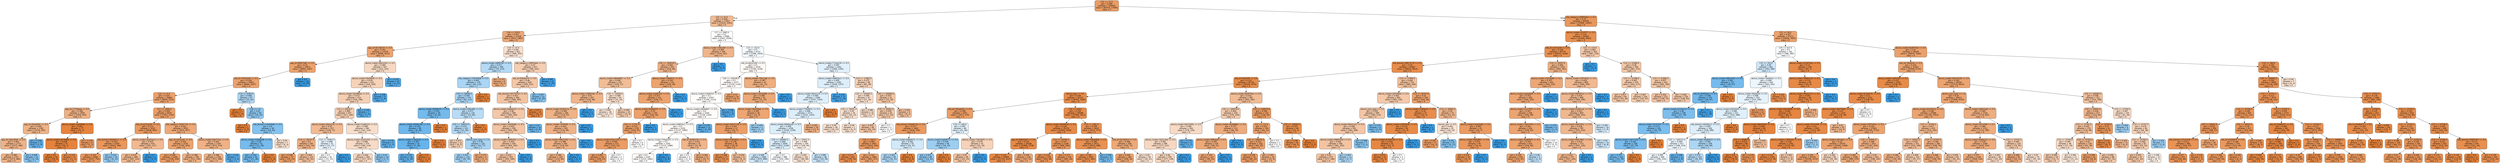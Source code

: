 digraph Tree {
node [shape=box, style="filled, rounded", color="black", fontname=helvetica] ;
edge [fontname=helvetica] ;
0 [label="C21 <= 37.5\ngini = 0.289\nsamples = 100000\nvalue = [82510, 17490]\nclass = 0", fillcolor="#eb9c63"] ;
1 [label="C21 <= 32.5\ngini = 0.428\nsamples = 17407\nvalue = [12014, 5393]\nclass = 0", fillcolor="#f1ba92"] ;
0 -> 1 [labeldistance=2.5, labelangle=45, headlabel="True"] ;
2 [label="C16 <= 150.0\ngini = 0.357\nsamples = 12339\nvalue = [9472, 2867]\nclass = 0", fillcolor="#eda775"] ;
1 -> 2 ;
3 [label="app_id=9c13b419 <= 0.5\ngini = 0.341\nsamples = 11518\nvalue = [9006, 2512]\nclass = 0", fillcolor="#eca470"] ;
2 -> 3 ;
4 [label="app_id=95827a92 <= 0.5\ngini = 0.33\nsamples = 10971\nvalue = [8684, 2287]\nclass = 0", fillcolor="#eca26d"] ;
3 -> 4 ;
5 [label="site_id=763a42b5 <= 0.5\ngini = 0.328\nsamples = 10951\nvalue = [8684, 2267]\nclass = 0", fillcolor="#eca26d"] ;
4 -> 5 ;
6 [label="C21 <= 21.5\ngini = 0.325\nsamples = 10884\nvalue = [8659, 2225]\nclass = 0", fillcolor="#eca16c"] ;
5 -> 6 ;
7 [label="app_id=1779deee <= 0.5\ngini = 0.396\nsamples = 1859\nvalue = [1354, 505]\nclass = 0", fillcolor="#efb083"] ;
6 -> 7 ;
8 [label="app_id=44ee0091 <= 0.5\ngini = 0.405\nsamples = 1782\nvalue = [1279, 503]\nclass = 0", fillcolor="#efb387"] ;
7 -> 8 ;
9 [label="app_id=3ebe76e6 <= 0.5\ngini = 0.402\nsamples = 1771\nvalue = [1277, 494]\nclass = 0", fillcolor="#efb286"] ;
8 -> 9 ;
10 [label="gini = 0.399\nsamples = 1757\nvalue = [1273, 484]\nclass = 0", fillcolor="#efb184"] ;
9 -> 10 ;
11 [label="gini = 0.408\nsamples = 14\nvalue = [4, 10]\nclass = 1", fillcolor="#88c4ef"] ;
9 -> 11 ;
12 [label="gini = 0.298\nsamples = 11\nvalue = [2, 9]\nclass = 1", fillcolor="#65b3eb"] ;
8 -> 12 ;
13 [label="device_model=1a449446 <= 0.5\ngini = 0.051\nsamples = 77\nvalue = [75, 2]\nclass = 0", fillcolor="#e6843e"] ;
7 -> 13 ;
14 [label="device_model=be74e6fe <= 0.5\ngini = 0.028\nsamples = 71\nvalue = [70, 1]\nclass = 0", fillcolor="#e5833c"] ;
13 -> 14 ;
15 [label="gini = 0.0\nsamples = 59\nvalue = [59, 0]\nclass = 0", fillcolor="#e58139"] ;
14 -> 15 ;
16 [label="gini = 0.153\nsamples = 12\nvalue = [11, 1]\nclass = 0", fillcolor="#e78c4b"] ;
14 -> 16 ;
17 [label="gini = 0.278\nsamples = 6\nvalue = [5, 1]\nclass = 0", fillcolor="#ea9a61"] ;
13 -> 17 ;
18 [label="C17 <= 1904.0\ngini = 0.309\nsamples = 9025\nvalue = [7305, 1720]\nclass = 0", fillcolor="#eb9f68"] ;
6 -> 18 ;
19 [label="site_id=e151e245 <= 0.5\ngini = 0.271\nsamples = 5523\nvalue = [4630, 893]\nclass = 0", fillcolor="#ea995f"] ;
18 -> 19 ;
20 [label="site_domain=6b560cc1 <= 0.5\ngini = 0.255\nsamples = 5109\nvalue = [4343, 766]\nclass = 0", fillcolor="#ea975c"] ;
19 -> 20 ;
21 [label="gini = 0.252\nsamples = 5090\nvalue = [4337, 753]\nclass = 0", fillcolor="#ea975b"] ;
20 -> 21 ;
22 [label="gini = 0.432\nsamples = 19\nvalue = [6, 13]\nclass = 1", fillcolor="#94caf1"] ;
20 -> 22 ;
23 [label="device_model=4ea23a13 <= 0.5\ngini = 0.425\nsamples = 414\nvalue = [287, 127]\nclass = 0", fillcolor="#f1b991"] ;
19 -> 23 ;
24 [label="gini = 0.419\nsamples = 409\nvalue = [287, 122]\nclass = 0", fillcolor="#f0b78d"] ;
23 -> 24 ;
25 [label="gini = 0.0\nsamples = 5\nvalue = [0, 5]\nclass = 1", fillcolor="#399de5"] ;
23 -> 25 ;
26 [label="site_category=f028772b <= 0.5\ngini = 0.361\nsamples = 3502\nvalue = [2675, 827]\nclass = 0", fillcolor="#eda876"] ;
18 -> 26 ;
27 [label="app_id=e2fcccd2 <= 0.5\ngini = 0.332\nsamples = 2155\nvalue = [1702, 453]\nclass = 0", fillcolor="#eca36e"] ;
26 -> 27 ;
28 [label="gini = 0.294\nsamples = 1449\nvalue = [1190, 259]\nclass = 0", fillcolor="#eb9c64"] ;
27 -> 28 ;
29 [label="gini = 0.399\nsamples = 706\nvalue = [512, 194]\nclass = 0", fillcolor="#efb184"] ;
27 -> 29 ;
30 [label="device_model=0eb711ec <= 0.5\ngini = 0.401\nsamples = 1347\nvalue = [973, 374]\nclass = 0", fillcolor="#efb185"] ;
26 -> 30 ;
31 [label="gini = 0.398\nsamples = 1340\nvalue = [972, 368]\nclass = 0", fillcolor="#efb184"] ;
30 -> 31 ;
32 [label="gini = 0.245\nsamples = 7\nvalue = [1, 6]\nclass = 1", fillcolor="#5aade9"] ;
30 -> 32 ;
33 [label="C14 <= 6363.0\ngini = 0.468\nsamples = 67\nvalue = [25, 42]\nclass = 1", fillcolor="#afd7f4"] ;
5 -> 33 ;
34 [label="gini = 0.0\nsamples = 7\nvalue = [7, 0]\nclass = 0", fillcolor="#e58139"] ;
33 -> 34 ;
35 [label="C18 <= 1.0\ngini = 0.42\nsamples = 60\nvalue = [18, 42]\nclass = 1", fillcolor="#8ec7f0"] ;
33 -> 35 ;
36 [label="gini = 0.0\nsamples = 2\nvalue = [2, 0]\nclass = 0", fillcolor="#e58139"] ;
35 -> 36 ;
37 [label="site_domain=c4e18dd6 <= 0.5\ngini = 0.4\nsamples = 58\nvalue = [16, 42]\nclass = 1", fillcolor="#84c2ef"] ;
35 -> 37 ;
38 [label="device_model=52b8ba48 <= 0.5\ngini = 0.36\nsamples = 51\nvalue = [12, 39]\nclass = 1", fillcolor="#76bbed"] ;
37 -> 38 ;
39 [label="gini = 0.343\nsamples = 50\nvalue = [11, 39]\nclass = 1", fillcolor="#71b9ec"] ;
38 -> 39 ;
40 [label="gini = 0.0\nsamples = 1\nvalue = [1, 0]\nclass = 0", fillcolor="#e58139"] ;
38 -> 40 ;
41 [label="gini = 0.49\nsamples = 7\nvalue = [4, 3]\nclass = 0", fillcolor="#f8e0ce"] ;
37 -> 41 ;
42 [label="gini = 0.0\nsamples = 20\nvalue = [0, 20]\nclass = 1", fillcolor="#399de5"] ;
4 -> 42 ;
43 [label="device_model=8bfcd3c6 <= 0.5\ngini = 0.484\nsamples = 547\nvalue = [322, 225]\nclass = 0", fillcolor="#f7d9c3"] ;
3 -> 43 ;
44 [label="device_model=95a0fb49 <= 0.5\ngini = 0.476\nsamples = 523\nvalue = [319, 204]\nclass = 0", fillcolor="#f6d2b8"] ;
43 -> 44 ;
45 [label="device_model=3bc980aa <= 0.5\ngini = 0.472\nsamples = 514\nvalue = [318, 196]\nclass = 0", fillcolor="#f5cfb3"] ;
44 -> 45 ;
46 [label="C14 <= 20632.5\ngini = 0.469\nsamples = 507\nvalue = [317, 190]\nclass = 0", fillcolor="#f5cdb0"] ;
45 -> 46 ;
47 [label="device_model=a5bce124 <= 0.5\ngini = 0.43\nsamples = 227\nvalue = [156, 71]\nclass = 0", fillcolor="#f1ba93"] ;
46 -> 47 ;
48 [label="C14 <= 20147.5\ngini = 0.4\nsamples = 195\nvalue = [141, 54]\nclass = 0", fillcolor="#efb185"] ;
47 -> 48 ;
49 [label="gini = 0.296\nsamples = 72\nvalue = [59, 13]\nclass = 0", fillcolor="#eb9d65"] ;
48 -> 49 ;
50 [label="gini = 0.444\nsamples = 123\nvalue = [82, 41]\nclass = 0", fillcolor="#f2c09c"] ;
48 -> 50 ;
51 [label="C14 <= 19363.5\ngini = 0.498\nsamples = 32\nvalue = [15, 17]\nclass = 1", fillcolor="#e8f3fc"] ;
47 -> 51 ;
52 [label="gini = 0.5\nsamples = 30\nvalue = [15, 15]\nclass = 0", fillcolor="#ffffff"] ;
51 -> 52 ;
53 [label="gini = 0.0\nsamples = 2\nvalue = [0, 2]\nclass = 1", fillcolor="#399de5"] ;
51 -> 53 ;
54 [label="device_model=fce66524 <= 0.5\ngini = 0.489\nsamples = 280\nvalue = [161, 119]\nclass = 0", fillcolor="#f8decb"] ;
46 -> 54 ;
55 [label="device_model=d1b0c050 <= 0.5\ngini = 0.486\nsamples = 274\nvalue = [160, 114]\nclass = 0", fillcolor="#f8dbc6"] ;
54 -> 55 ;
56 [label="gini = 0.482\nsamples = 264\nvalue = [157, 107]\nclass = 0", fillcolor="#f7d7c0"] ;
55 -> 56 ;
57 [label="gini = 0.42\nsamples = 10\nvalue = [3, 7]\nclass = 1", fillcolor="#8ec7f0"] ;
55 -> 57 ;
58 [label="gini = 0.278\nsamples = 6\nvalue = [1, 5]\nclass = 1", fillcolor="#61b1ea"] ;
54 -> 58 ;
59 [label="gini = 0.245\nsamples = 7\nvalue = [1, 6]\nclass = 1", fillcolor="#5aade9"] ;
45 -> 59 ;
60 [label="gini = 0.198\nsamples = 9\nvalue = [1, 8]\nclass = 1", fillcolor="#52a9e8"] ;
44 -> 60 ;
61 [label="gini = 0.219\nsamples = 24\nvalue = [3, 21]\nclass = 1", fillcolor="#55abe9"] ;
43 -> 61 ;
62 [label="C19 <= 37.0\ngini = 0.491\nsamples = 821\nvalue = [466, 355]\nclass = 0", fillcolor="#f9e1d0"] ;
2 -> 62 ;
63 [label="device_model=d4897fef <= 0.5\ngini = 0.471\nsamples = 184\nvalue = [70, 114]\nclass = 1", fillcolor="#b3d9f5"] ;
62 -> 63 ;
64 [label="site_category=335d28a8 <= 0.5\ngini = 0.463\nsamples = 176\nvalue = [64, 112]\nclass = 1", fillcolor="#aad5f4"] ;
63 -> 64 ;
65 [label="C20 <= 50036.5\ngini = 0.459\nsamples = 174\nvalue = [62, 112]\nclass = 1", fillcolor="#a7d3f3"] ;
64 -> 65 ;
66 [label="device_model=8589b55f <= 0.5\ngini = 0.355\nsamples = 39\nvalue = [9, 30]\nclass = 1", fillcolor="#74baed"] ;
65 -> 66 ;
67 [label="device_model=0594e7d0 <= 0.5\ngini = 0.332\nsamples = 38\nvalue = [8, 30]\nclass = 1", fillcolor="#6eb7ec"] ;
66 -> 67 ;
68 [label="device_model=17bd1cfb <= 0.5\ngini = 0.307\nsamples = 37\nvalue = [7, 30]\nclass = 1", fillcolor="#67b4eb"] ;
67 -> 68 ;
69 [label="gini = 0.278\nsamples = 36\nvalue = [6, 30]\nclass = 1", fillcolor="#61b1ea"] ;
68 -> 69 ;
70 [label="gini = 0.0\nsamples = 1\nvalue = [1, 0]\nclass = 0", fillcolor="#e58139"] ;
68 -> 70 ;
71 [label="gini = 0.0\nsamples = 1\nvalue = [1, 0]\nclass = 0", fillcolor="#e58139"] ;
67 -> 71 ;
72 [label="gini = 0.0\nsamples = 1\nvalue = [1, 0]\nclass = 0", fillcolor="#e58139"] ;
66 -> 72 ;
73 [label="device_model=1f0bc64f <= 0.5\ngini = 0.477\nsamples = 135\nvalue = [53, 82]\nclass = 1", fillcolor="#b9dcf6"] ;
65 -> 73 ;
74 [label="C20 <= 100074.5\ngini = 0.473\nsamples = 133\nvalue = [51, 82]\nclass = 1", fillcolor="#b4daf5"] ;
73 -> 74 ;
75 [label="gini = 0.473\nsamples = 13\nvalue = [8, 5]\nclass = 0", fillcolor="#f5d0b5"] ;
74 -> 75 ;
76 [label="device_conn_type <= 1.0\ngini = 0.46\nsamples = 120\nvalue = [43, 77]\nclass = 1", fillcolor="#a8d4f4"] ;
74 -> 76 ;
77 [label="gini = 0.452\nsamples = 116\nvalue = [40, 76]\nclass = 1", fillcolor="#a1d1f3"] ;
76 -> 77 ;
78 [label="gini = 0.375\nsamples = 4\nvalue = [3, 1]\nclass = 0", fillcolor="#eeab7b"] ;
76 -> 78 ;
79 [label="gini = 0.0\nsamples = 2\nvalue = [2, 0]\nclass = 0", fillcolor="#e58139"] ;
73 -> 79 ;
80 [label="gini = 0.0\nsamples = 2\nvalue = [2, 0]\nclass = 0", fillcolor="#e58139"] ;
64 -> 80 ;
81 [label="gini = 0.375\nsamples = 8\nvalue = [6, 2]\nclass = 0", fillcolor="#eeab7b"] ;
63 -> 81 ;
82 [label="site_category=28905ebd <= 0.5\ngini = 0.47\nsamples = 637\nvalue = [396, 241]\nclass = 0", fillcolor="#f5ceb2"] ;
62 -> 82 ;
83 [label="site_id=93eaba74 <= 0.5\ngini = 0.46\nsamples = 616\nvalue = [395, 221]\nclass = 0", fillcolor="#f4c7a8"] ;
82 -> 83 ;
84 [label="site_domain=64778742 <= 0.5\ngini = 0.452\nsamples = 594\nvalue = [389, 205]\nclass = 0", fillcolor="#f3c3a1"] ;
83 -> 84 ;
85 [label="device_model=be6db1d7 <= 0.5\ngini = 0.46\nsamples = 569\nvalue = [365, 204]\nclass = 0", fillcolor="#f4c7a8"] ;
84 -> 85 ;
86 [label="device_model=3d3b648b <= 0.5\ngini = 0.455\nsamples = 559\nvalue = [363, 196]\nclass = 0", fillcolor="#f3c5a4"] ;
85 -> 86 ;
87 [label="device_model=24f6b932 <= 0.5\ngini = 0.453\nsamples = 556\nvalue = [363, 193]\nclass = 0", fillcolor="#f3c4a2"] ;
86 -> 87 ;
88 [label="gini = 0.451\nsamples = 553\nvalue = [363, 190]\nclass = 0", fillcolor="#f3c3a1"] ;
87 -> 88 ;
89 [label="gini = 0.0\nsamples = 3\nvalue = [0, 3]\nclass = 1", fillcolor="#399de5"] ;
87 -> 89 ;
90 [label="gini = 0.0\nsamples = 3\nvalue = [0, 3]\nclass = 1", fillcolor="#399de5"] ;
86 -> 90 ;
91 [label="gini = 0.32\nsamples = 10\nvalue = [2, 8]\nclass = 1", fillcolor="#6ab6ec"] ;
85 -> 91 ;
92 [label="gini = 0.077\nsamples = 25\nvalue = [24, 1]\nclass = 0", fillcolor="#e68641"] ;
84 -> 92 ;
93 [label="gini = 0.397\nsamples = 22\nvalue = [6, 16]\nclass = 1", fillcolor="#83c2ef"] ;
83 -> 93 ;
94 [label="gini = 0.091\nsamples = 21\nvalue = [1, 20]\nclass = 1", fillcolor="#43a2e6"] ;
82 -> 94 ;
95 [label="C17 <= 1992.0\ngini = 0.5\nsamples = 5068\nvalue = [2542, 2526]\nclass = 0", fillcolor="#fffefe"] ;
1 -> 95 ;
96 [label="device_model=1f0bc64f <= 0.5\ngini = 0.409\nsamples = 356\nvalue = [254, 102]\nclass = 0", fillcolor="#efb489"] ;
95 -> 96 ;
97 [label="C20 <= 100019.5\ngini = 0.404\nsamples = 353\nvalue = [254, 99]\nclass = 0", fillcolor="#efb286"] ;
96 -> 97 ;
98 [label="device_model=e9b8d8d7 <= 0.5\ngini = 0.436\nsamples = 221\nvalue = [150, 71]\nclass = 0", fillcolor="#f1bd97"] ;
97 -> 98 ;
99 [label="device_model=23885c9e <= 0.5\ngini = 0.41\nsamples = 167\nvalue = [119, 48]\nclass = 0", fillcolor="#efb489"] ;
98 -> 99 ;
100 [label="device_model=62062c1e <= 0.5\ngini = 0.406\nsamples = 166\nvalue = [119, 47]\nclass = 0", fillcolor="#efb387"] ;
99 -> 100 ;
101 [label="device_model=1f5ff448 <= 0.5\ngini = 0.402\nsamples = 165\nvalue = [119, 46]\nclass = 0", fillcolor="#efb286"] ;
100 -> 101 ;
102 [label="device_model=906c5292 <= 0.5\ngini = 0.398\nsamples = 164\nvalue = [119, 45]\nclass = 0", fillcolor="#efb184"] ;
101 -> 102 ;
103 [label="gini = 0.394\nsamples = 163\nvalue = [119, 44]\nclass = 0", fillcolor="#efb082"] ;
102 -> 103 ;
104 [label="gini = 0.0\nsamples = 1\nvalue = [0, 1]\nclass = 1", fillcolor="#399de5"] ;
102 -> 104 ;
105 [label="gini = 0.0\nsamples = 1\nvalue = [0, 1]\nclass = 1", fillcolor="#399de5"] ;
101 -> 105 ;
106 [label="gini = 0.0\nsamples = 1\nvalue = [0, 1]\nclass = 1", fillcolor="#399de5"] ;
100 -> 106 ;
107 [label="gini = 0.0\nsamples = 1\nvalue = [0, 1]\nclass = 1", fillcolor="#399de5"] ;
99 -> 107 ;
108 [label="C20 <= 50009.0\ngini = 0.489\nsamples = 54\nvalue = [31, 23]\nclass = 0", fillcolor="#f8decc"] ;
98 -> 108 ;
109 [label="gini = 0.494\nsamples = 38\nvalue = [21, 17]\nclass = 0", fillcolor="#fae7d9"] ;
108 -> 109 ;
110 [label="gini = 0.469\nsamples = 16\nvalue = [10, 6]\nclass = 0", fillcolor="#f5cdb0"] ;
108 -> 110 ;
111 [label="device_model=74b0fc2c <= 0.5\ngini = 0.334\nsamples = 132\nvalue = [104, 28]\nclass = 0", fillcolor="#eca36e"] ;
97 -> 111 ;
112 [label="device_model=ecb851b2 <= 0.5\ngini = 0.327\nsamples = 131\nvalue = [104, 27]\nclass = 0", fillcolor="#eca26c"] ;
111 -> 112 ;
113 [label="device_model=6186a025 <= 0.5\ngini = 0.32\nsamples = 130\nvalue = [104, 26]\nclass = 0", fillcolor="#eca06a"] ;
112 -> 113 ;
114 [label="C14 <= 17751.0\ngini = 0.312\nsamples = 129\nvalue = [104, 25]\nclass = 0", fillcolor="#eb9f69"] ;
113 -> 114 ;
115 [label="device_model=07ecc334 <= 0.5\ngini = 0.294\nsamples = 123\nvalue = [101, 22]\nclass = 0", fillcolor="#eb9c64"] ;
114 -> 115 ;
116 [label="gini = 0.287\nsamples = 121\nvalue = [100, 21]\nclass = 0", fillcolor="#ea9b63"] ;
115 -> 116 ;
117 [label="gini = 0.5\nsamples = 2\nvalue = [1, 1]\nclass = 0", fillcolor="#ffffff"] ;
115 -> 117 ;
118 [label="gini = 0.5\nsamples = 6\nvalue = [3, 3]\nclass = 0", fillcolor="#ffffff"] ;
114 -> 118 ;
119 [label="gini = 0.0\nsamples = 1\nvalue = [0, 1]\nclass = 1", fillcolor="#399de5"] ;
113 -> 119 ;
120 [label="gini = 0.0\nsamples = 1\nvalue = [0, 1]\nclass = 1", fillcolor="#399de5"] ;
112 -> 120 ;
121 [label="gini = 0.0\nsamples = 1\nvalue = [0, 1]\nclass = 1", fillcolor="#399de5"] ;
111 -> 121 ;
122 [label="gini = 0.0\nsamples = 3\nvalue = [0, 3]\nclass = 1", fillcolor="#399de5"] ;
96 -> 122 ;
123 [label="C15 <= 310.0\ngini = 0.5\nsamples = 4712\nvalue = [2288, 2424]\nclass = 1", fillcolor="#f4fafe"] ;
95 -> 123 ;
124 [label="site_id=e9ca7d40 <= 0.5\ngini = 0.5\nsamples = 2319\nvalue = [1190, 1129]\nclass = 0", fillcolor="#fef9f5"] ;
123 -> 124 ;
125 [label="C20 <= 100190.0\ngini = 0.5\nsamples = 2277\nvalue = [1159, 1118]\nclass = 0", fillcolor="#fefbf8"] ;
124 -> 125 ;
126 [label="device_model=fce66524 <= 0.5\ngini = 0.5\nsamples = 2253\nvalue = [1140, 1113]\nclass = 0", fillcolor="#fefcfa"] ;
125 -> 126 ;
127 [label="device_model=e9b8d8d7 <= 0.5\ngini = 0.5\nsamples = 2244\nvalue = [1139, 1105]\nclass = 0", fillcolor="#fefbf9"] ;
126 -> 127 ;
128 [label="device_model=44801bc1 <= 0.5\ngini = 0.5\nsamples = 2232\nvalue = [1137, 1095]\nclass = 0", fillcolor="#fefaf8"] ;
127 -> 128 ;
129 [label="device_model=744ae245 <= 0.5\ngini = 0.5\nsamples = 2201\nvalue = [1115, 1086]\nclass = 0", fillcolor="#fefcfa"] ;
128 -> 129 ;
130 [label="gini = 0.5\nsamples = 2197\nvalue = [1115, 1082]\nclass = 0", fillcolor="#fefbf9"] ;
129 -> 130 ;
131 [label="gini = 0.0\nsamples = 4\nvalue = [0, 4]\nclass = 1", fillcolor="#399de5"] ;
129 -> 131 ;
132 [label="site_id=5b08c53b <= 0.5\ngini = 0.412\nsamples = 31\nvalue = [22, 9]\nclass = 0", fillcolor="#f0b58a"] ;
128 -> 132 ;
133 [label="gini = 0.5\nsamples = 4\nvalue = [2, 2]\nclass = 0", fillcolor="#ffffff"] ;
132 -> 133 ;
134 [label="gini = 0.384\nsamples = 27\nvalue = [20, 7]\nclass = 0", fillcolor="#eead7e"] ;
132 -> 134 ;
135 [label="gini = 0.278\nsamples = 12\nvalue = [2, 10]\nclass = 1", fillcolor="#61b1ea"] ;
127 -> 135 ;
136 [label="gini = 0.198\nsamples = 9\nvalue = [1, 8]\nclass = 1", fillcolor="#52a9e8"] ;
126 -> 136 ;
137 [label="gini = 0.33\nsamples = 24\nvalue = [19, 5]\nclass = 0", fillcolor="#eca26d"] ;
125 -> 137 ;
138 [label="device_model=7f5cc1a6 <= 0.5\ngini = 0.387\nsamples = 42\nvalue = [31, 11]\nclass = 0", fillcolor="#eeae7f"] ;
124 -> 138 ;
139 [label="device_model=2203a096 <= 0.5\ngini = 0.369\nsamples = 41\nvalue = [31, 10]\nclass = 0", fillcolor="#edaa79"] ;
138 -> 139 ;
140 [label="device_model=36a30aeb <= 0.5\ngini = 0.349\nsamples = 40\nvalue = [31, 9]\nclass = 0", fillcolor="#eda672"] ;
139 -> 140 ;
141 [label="device_model=d4527c28 <= 0.5\ngini = 0.307\nsamples = 37\nvalue = [30, 7]\nclass = 0", fillcolor="#eb9e67"] ;
140 -> 141 ;
142 [label="device_model=d787e91b <= 0.5\ngini = 0.278\nsamples = 36\nvalue = [30, 6]\nclass = 0", fillcolor="#ea9a61"] ;
141 -> 142 ;
143 [label="gini = 0.198\nsamples = 27\nvalue = [24, 3]\nclass = 0", fillcolor="#e89152"] ;
142 -> 143 ;
144 [label="gini = 0.444\nsamples = 9\nvalue = [6, 3]\nclass = 0", fillcolor="#f2c09c"] ;
142 -> 144 ;
145 [label="gini = 0.0\nsamples = 1\nvalue = [0, 1]\nclass = 1", fillcolor="#399de5"] ;
141 -> 145 ;
146 [label="gini = 0.444\nsamples = 3\nvalue = [1, 2]\nclass = 1", fillcolor="#9ccef2"] ;
140 -> 146 ;
147 [label="gini = 0.0\nsamples = 1\nvalue = [0, 1]\nclass = 1", fillcolor="#399de5"] ;
139 -> 147 ;
148 [label="gini = 0.0\nsamples = 1\nvalue = [0, 1]\nclass = 1", fillcolor="#399de5"] ;
138 -> 148 ;
149 [label="device_model=711ee120 <= 0.5\ngini = 0.497\nsamples = 2393\nvalue = [1098, 1295]\nclass = 1", fillcolor="#e1f0fb"] ;
123 -> 149 ;
150 [label="device_model=44801bc1 <= 0.5\ngini = 0.495\nsamples = 2295\nvalue = [1038, 1257]\nclass = 1", fillcolor="#ddeefa"] ;
149 -> 150 ;
151 [label="device_model=9dcb1cd1 <= 0.5\ngini = 0.496\nsamples = 2280\nvalue = [1037, 1243]\nclass = 1", fillcolor="#deeffb"] ;
150 -> 151 ;
152 [label="device_model=779d90c2 <= 0.5\ngini = 0.496\nsamples = 2274\nvalue = [1031, 1243]\nclass = 1", fillcolor="#ddeefb"] ;
151 -> 152 ;
153 [label="device_model=84ebbcd4 <= 0.5\ngini = 0.495\nsamples = 2256\nvalue = [1018, 1238]\nclass = 1", fillcolor="#dceefa"] ;
152 -> 153 ;
154 [label="C20 <= 100083.5\ngini = 0.494\nsamples = 2056\nvalue = [912, 1144]\nclass = 1", fillcolor="#d7ebfa"] ;
153 -> 154 ;
155 [label="gini = 0.489\nsamples = 1568\nvalue = [670, 898]\nclass = 1", fillcolor="#cde6f8"] ;
154 -> 155 ;
156 [label="gini = 0.5\nsamples = 488\nvalue = [242, 246]\nclass = 1", fillcolor="#fcfdff"] ;
154 -> 156 ;
157 [label="C20 <= 50041.0\ngini = 0.498\nsamples = 200\nvalue = [106, 94]\nclass = 0", fillcolor="#fcf1e9"] ;
153 -> 157 ;
158 [label="gini = 0.491\nsamples = 152\nvalue = [86, 66]\nclass = 0", fillcolor="#f9e2d1"] ;
157 -> 158 ;
159 [label="gini = 0.486\nsamples = 48\nvalue = [20, 28]\nclass = 1", fillcolor="#c6e3f8"] ;
157 -> 159 ;
160 [label="gini = 0.401\nsamples = 18\nvalue = [13, 5]\nclass = 0", fillcolor="#efb185"] ;
152 -> 160 ;
161 [label="gini = 0.0\nsamples = 6\nvalue = [6, 0]\nclass = 0", fillcolor="#e58139"] ;
151 -> 161 ;
162 [label="gini = 0.124\nsamples = 15\nvalue = [1, 14]\nclass = 1", fillcolor="#47a4e7"] ;
150 -> 162 ;
163 [label="C14 <= 17683.5\ngini = 0.475\nsamples = 98\nvalue = [60, 38]\nclass = 0", fillcolor="#f5d1b6"] ;
149 -> 163 ;
164 [label="C20 <= 100083.5\ngini = 0.489\nsamples = 47\nvalue = [27, 20]\nclass = 0", fillcolor="#f8decc"] ;
163 -> 164 ;
165 [label="C20 <= 50041.0\ngini = 0.49\nsamples = 35\nvalue = [20, 15]\nclass = 0", fillcolor="#f8e0ce"] ;
164 -> 165 ;
166 [label="gini = 0.49\nsamples = 28\nvalue = [16, 12]\nclass = 0", fillcolor="#f8e0ce"] ;
165 -> 166 ;
167 [label="gini = 0.49\nsamples = 7\nvalue = [4, 3]\nclass = 0", fillcolor="#f8e0ce"] ;
165 -> 167 ;
168 [label="gini = 0.486\nsamples = 12\nvalue = [7, 5]\nclass = 0", fillcolor="#f8dbc6"] ;
164 -> 168 ;
169 [label="C20 <= 100083.5\ngini = 0.457\nsamples = 51\nvalue = [33, 18]\nclass = 0", fillcolor="#f3c6a5"] ;
163 -> 169 ;
170 [label="C20 <= 50041.0\ngini = 0.459\nsamples = 42\nvalue = [27, 15]\nclass = 0", fillcolor="#f3c7a7"] ;
169 -> 170 ;
171 [label="gini = 0.455\nsamples = 40\nvalue = [26, 14]\nclass = 0", fillcolor="#f3c5a4"] ;
170 -> 171 ;
172 [label="gini = 0.5\nsamples = 2\nvalue = [1, 1]\nclass = 0", fillcolor="#ffffff"] ;
170 -> 172 ;
173 [label="gini = 0.444\nsamples = 9\nvalue = [6, 3]\nclass = 0", fillcolor="#f2c09c"] ;
169 -> 173 ;
174 [label="site_category=28905ebd <= 0.5\ngini = 0.25\nsamples = 82593\nvalue = [70496, 12097]\nclass = 0", fillcolor="#e9975b"] ;
0 -> 174 [labeldistance=2.5, labelangle=-45, headlabel="False"] ;
175 [label="device_model=cf19f7f7 <= 0.5\ngini = 0.176\nsamples = 45482\nvalue = [41040, 4442]\nclass = 0", fillcolor="#e88f4e"] ;
174 -> 175 ;
176 [label="site_id=e151e245 <= 0.5\ngini = 0.169\nsamples = 44719\nvalue = [40553, 4166]\nclass = 0", fillcolor="#e88e4d"] ;
175 -> 176 ;
177 [label="site_domain=98572c79 <= 0.5\ngini = 0.16\nsamples = 43467\nvalue = [39653, 3814]\nclass = 0", fillcolor="#e88d4c"] ;
176 -> 177 ;
178 [label="site_id=5ee41ff2 <= 0.5\ngini = 0.153\nsamples = 42734\nvalue = [39164, 3570]\nclass = 0", fillcolor="#e78c4b"] ;
177 -> 178 ;
179 [label="device_type <= 0.5\ngini = 0.148\nsamples = 42147\nvalue = [38762, 3385]\nclass = 0", fillcolor="#e78c4a"] ;
178 -> 179 ;
180 [label="site_id=763a42b5 <= 0.5\ngini = 0.298\nsamples = 2051\nvalue = [1677, 374]\nclass = 0", fillcolor="#eb9d65"] ;
179 -> 180 ;
181 [label="site_domain=93ab6716 <= 0.5\ngini = 0.277\nsamples = 1962\nvalue = [1636, 326]\nclass = 0", fillcolor="#ea9a60"] ;
180 -> 181 ;
182 [label="C19 <= 162.0\ngini = 0.262\nsamples = 1907\nvalue = [1612, 295]\nclass = 0", fillcolor="#ea985d"] ;
181 -> 182 ;
183 [label="gini = 0.171\nsamples = 827\nvalue = [749, 78]\nclass = 0", fillcolor="#e88e4e"] ;
182 -> 183 ;
184 [label="gini = 0.321\nsamples = 1080\nvalue = [863, 217]\nclass = 0", fillcolor="#eca16b"] ;
182 -> 184 ;
185 [label="device_model=be8e9571 <= 0.5\ngini = 0.492\nsamples = 55\nvalue = [24, 31]\nclass = 1", fillcolor="#d2e9f9"] ;
181 -> 185 ;
186 [label="gini = 0.465\nsamples = 49\nvalue = [18, 31]\nclass = 1", fillcolor="#acd6f4"] ;
185 -> 186 ;
187 [label="gini = 0.0\nsamples = 6\nvalue = [6, 0]\nclass = 0", fillcolor="#e58139"] ;
185 -> 187 ;
188 [label="C19 <= 426.0\ngini = 0.497\nsamples = 89\nvalue = [41, 48]\nclass = 1", fillcolor="#e2f1fb"] ;
180 -> 188 ;
189 [label="device_model=be8e9571 <= 0.5\ngini = 0.444\nsamples = 48\nvalue = [16, 32]\nclass = 1", fillcolor="#9ccef2"] ;
188 -> 189 ;
190 [label="gini = 0.423\nsamples = 46\nvalue = [14, 32]\nclass = 1", fillcolor="#90c8f0"] ;
189 -> 190 ;
191 [label="gini = 0.0\nsamples = 2\nvalue = [2, 0]\nclass = 0", fillcolor="#e58139"] ;
189 -> 191 ;
192 [label="device_model=7e6190f3 <= 0.5\ngini = 0.476\nsamples = 41\nvalue = [25, 16]\nclass = 0", fillcolor="#f6d2b8"] ;
188 -> 192 ;
193 [label="gini = 0.45\nsamples = 38\nvalue = [25, 13]\nclass = 0", fillcolor="#f3c3a0"] ;
192 -> 193 ;
194 [label="gini = 0.0\nsamples = 3\nvalue = [0, 3]\nclass = 1", fillcolor="#399de5"] ;
192 -> 194 ;
195 [label="C19 <= 429.0\ngini = 0.139\nsamples = 40096\nvalue = [37085, 3011]\nclass = 0", fillcolor="#e78b49"] ;
179 -> 195 ;
196 [label="device_model=900981af <= 0.5\ngini = 0.129\nsamples = 35276\nvalue = [32838, 2438]\nclass = 0", fillcolor="#e78a48"] ;
195 -> 196 ;
197 [label="app_id=090d3a47 <= 0.5\ngini = 0.124\nsamples = 34168\nvalue = [31890, 2278]\nclass = 0", fillcolor="#e78a47"] ;
196 -> 197 ;
198 [label="gini = 0.123\nsamples = 33950\nvalue = [31723, 2227]\nclass = 0", fillcolor="#e78a47"] ;
197 -> 198 ;
199 [label="gini = 0.358\nsamples = 218\nvalue = [167, 51]\nclass = 0", fillcolor="#eda775"] ;
197 -> 199 ;
200 [label="C14 <= 19794.5\ngini = 0.247\nsamples = 1108\nvalue = [948, 160]\nclass = 0", fillcolor="#e9965a"] ;
196 -> 200 ;
201 [label="gini = 0.218\nsamples = 529\nvalue = [463, 66]\nclass = 0", fillcolor="#e99355"] ;
200 -> 201 ;
202 [label="gini = 0.272\nsamples = 579\nvalue = [485, 94]\nclass = 0", fillcolor="#ea995f"] ;
200 -> 202 ;
203 [label="C19 <= 1581.0\ngini = 0.209\nsamples = 4820\nvalue = [4247, 573]\nclass = 0", fillcolor="#e99254"] ;
195 -> 203 ;
204 [label="device_model=f063b808 <= 0.5\ngini = 0.196\nsamples = 4511\nvalue = [4013, 498]\nclass = 0", fillcolor="#e89152"] ;
203 -> 204 ;
205 [label="gini = 0.194\nsamples = 4502\nvalue = [4011, 491]\nclass = 0", fillcolor="#e89051"] ;
204 -> 205 ;
206 [label="gini = 0.346\nsamples = 9\nvalue = [2, 7]\nclass = 1", fillcolor="#72b9ec"] ;
204 -> 206 ;
207 [label="site_id=0a742914 <= 0.5\ngini = 0.368\nsamples = 309\nvalue = [234, 75]\nclass = 0", fillcolor="#eda978"] ;
203 -> 207 ;
208 [label="gini = 0.329\nsamples = 260\nvalue = [206, 54]\nclass = 0", fillcolor="#eca26d"] ;
207 -> 208 ;
209 [label="gini = 0.49\nsamples = 49\nvalue = [28, 21]\nclass = 0", fillcolor="#f8e0ce"] ;
207 -> 209 ;
210 [label="device_model=8a4875bd <= 0.5\ngini = 0.432\nsamples = 587\nvalue = [402, 185]\nclass = 0", fillcolor="#f1bb94"] ;
178 -> 210 ;
211 [label="C20 <= 100078.0\ngini = 0.464\nsamples = 435\nvalue = [276, 159]\nclass = 0", fillcolor="#f4caab"] ;
210 -> 211 ;
212 [label="device_model=64a7b95b <= 0.5\ngini = 0.485\nsamples = 304\nvalue = [178, 126]\nclass = 0", fillcolor="#f7dac5"] ;
211 -> 212 ;
213 [label="device_model=1b01c4ed <= 0.5\ngini = 0.482\nsamples = 298\nvalue = [177, 121]\nclass = 0", fillcolor="#f7d7c0"] ;
212 -> 213 ;
214 [label="gini = 0.48\nsamples = 295\nvalue = [177, 118]\nclass = 0", fillcolor="#f6d5bd"] ;
213 -> 214 ;
215 [label="gini = 0.0\nsamples = 3\nvalue = [0, 3]\nclass = 1", fillcolor="#399de5"] ;
213 -> 215 ;
216 [label="gini = 0.278\nsamples = 6\nvalue = [1, 5]\nclass = 1", fillcolor="#61b1ea"] ;
212 -> 216 ;
217 [label="device_model=46d98882 <= 0.5\ngini = 0.377\nsamples = 131\nvalue = [98, 33]\nclass = 0", fillcolor="#eeab7c"] ;
211 -> 217 ;
218 [label="device_model=5ff9dedd <= 0.5\ngini = 0.365\nsamples = 129\nvalue = [98, 31]\nclass = 0", fillcolor="#eda978"] ;
217 -> 218 ;
219 [label="gini = 0.352\nsamples = 127\nvalue = [98, 29]\nclass = 0", fillcolor="#eda674"] ;
218 -> 219 ;
220 [label="gini = 0.0\nsamples = 2\nvalue = [0, 2]\nclass = 1", fillcolor="#399de5"] ;
218 -> 220 ;
221 [label="gini = 0.0\nsamples = 2\nvalue = [0, 2]\nclass = 1", fillcolor="#399de5"] ;
217 -> 221 ;
222 [label="C20 <= 100079.0\ngini = 0.284\nsamples = 152\nvalue = [126, 26]\nclass = 0", fillcolor="#ea9b62"] ;
210 -> 222 ;
223 [label="C21 <= 137.0\ngini = 0.322\nsamples = 104\nvalue = [83, 21]\nclass = 0", fillcolor="#eca16b"] ;
222 -> 223 ;
224 [label="C20 <= 100076.5\ngini = 0.315\nsamples = 102\nvalue = [82, 20]\nclass = 0", fillcolor="#eba069"] ;
223 -> 224 ;
225 [label="gini = 0.278\nsamples = 72\nvalue = [60, 12]\nclass = 0", fillcolor="#ea9a61"] ;
224 -> 225 ;
226 [label="gini = 0.391\nsamples = 30\nvalue = [22, 8]\nclass = 0", fillcolor="#eeaf81"] ;
224 -> 226 ;
227 [label="gini = 0.5\nsamples = 2\nvalue = [1, 1]\nclass = 0", fillcolor="#ffffff"] ;
223 -> 227 ;
228 [label="C20 <= 100093.5\ngini = 0.187\nsamples = 48\nvalue = [43, 5]\nclass = 0", fillcolor="#e89050"] ;
222 -> 228 ;
229 [label="gini = 0.198\nsamples = 45\nvalue = [40, 5]\nclass = 0", fillcolor="#e89152"] ;
228 -> 229 ;
230 [label="gini = 0.0\nsamples = 3\nvalue = [3, 0]\nclass = 0", fillcolor="#e58139"] ;
228 -> 230 ;
231 [label="C14 <= 17956.5\ngini = 0.444\nsamples = 733\nvalue = [489, 244]\nclass = 0", fillcolor="#f2c09c"] ;
177 -> 231 ;
232 [label="device_model=a4528ded <= 0.5\ngini = 0.462\nsamples = 603\nvalue = [385, 218]\nclass = 0", fillcolor="#f4c8a9"] ;
231 -> 232 ;
233 [label="device_conn_type <= 1.0\ngini = 0.459\nsamples = 599\nvalue = [385, 214]\nclass = 0", fillcolor="#f3c7a7"] ;
232 -> 233 ;
234 [label="device_model=9dcb1cd1 <= 0.5\ngini = 0.456\nsamples = 591\nvalue = [383, 208]\nclass = 0", fillcolor="#f3c5a5"] ;
233 -> 234 ;
235 [label="device_model=0989142d <= 0.5\ngini = 0.454\nsamples = 584\nvalue = [381, 203]\nclass = 0", fillcolor="#f3c4a2"] ;
234 -> 235 ;
236 [label="gini = 0.45\nsamples = 573\nvalue = [377, 196]\nclass = 0", fillcolor="#f3c3a0"] ;
235 -> 236 ;
237 [label="gini = 0.463\nsamples = 11\nvalue = [4, 7]\nclass = 1", fillcolor="#aad5f4"] ;
235 -> 237 ;
238 [label="gini = 0.408\nsamples = 7\nvalue = [2, 5]\nclass = 1", fillcolor="#88c4ef"] ;
234 -> 238 ;
239 [label="gini = 0.375\nsamples = 8\nvalue = [2, 6]\nclass = 1", fillcolor="#7bbeee"] ;
233 -> 239 ;
240 [label="gini = 0.0\nsamples = 4\nvalue = [0, 4]\nclass = 1", fillcolor="#399de5"] ;
232 -> 240 ;
241 [label="C14 <= 20357.0\ngini = 0.32\nsamples = 130\nvalue = [104, 26]\nclass = 0", fillcolor="#eca06a"] ;
231 -> 241 ;
242 [label="device_model=518f4a32 <= 0.5\ngini = 0.16\nsamples = 57\nvalue = [52, 5]\nclass = 0", fillcolor="#e88d4c"] ;
241 -> 242 ;
243 [label="device_model=d29924a0 <= 0.5\ngini = 0.133\nsamples = 56\nvalue = [52, 4]\nclass = 0", fillcolor="#e78b48"] ;
242 -> 243 ;
244 [label="device_model=9c7b6730 <= 0.5\ngini = 0.103\nsamples = 55\nvalue = [52, 3]\nclass = 0", fillcolor="#e68844"] ;
243 -> 244 ;
245 [label="gini = 0.073\nsamples = 53\nvalue = [51, 2]\nclass = 0", fillcolor="#e68641"] ;
244 -> 245 ;
246 [label="gini = 0.5\nsamples = 2\nvalue = [1, 1]\nclass = 0", fillcolor="#ffffff"] ;
244 -> 246 ;
247 [label="gini = 0.0\nsamples = 1\nvalue = [0, 1]\nclass = 1", fillcolor="#399de5"] ;
243 -> 247 ;
248 [label="gini = 0.0\nsamples = 1\nvalue = [0, 1]\nclass = 1", fillcolor="#399de5"] ;
242 -> 248 ;
249 [label="C14 <= 20481.0\ngini = 0.41\nsamples = 73\nvalue = [52, 21]\nclass = 0", fillcolor="#f0b489"] ;
241 -> 249 ;
250 [label="banner_pos <= 0.5\ngini = 0.492\nsamples = 32\nvalue = [18, 14]\nclass = 0", fillcolor="#f9e3d3"] ;
249 -> 250 ;
251 [label="gini = 0.291\nsamples = 17\nvalue = [14, 3]\nclass = 0", fillcolor="#eb9c63"] ;
250 -> 251 ;
252 [label="gini = 0.391\nsamples = 15\nvalue = [4, 11]\nclass = 1", fillcolor="#81c1ee"] ;
250 -> 252 ;
253 [label="device_model=4ceb2e0b <= 0.5\ngini = 0.283\nsamples = 41\nvalue = [34, 7]\nclass = 0", fillcolor="#ea9b62"] ;
249 -> 253 ;
254 [label="device_model=f92bf851 <= 0.5\ngini = 0.255\nsamples = 40\nvalue = [34, 6]\nclass = 0", fillcolor="#ea975c"] ;
253 -> 254 ;
255 [label="gini = 0.224\nsamples = 39\nvalue = [34, 5]\nclass = 0", fillcolor="#e99456"] ;
254 -> 255 ;
256 [label="gini = 0.0\nsamples = 1\nvalue = [0, 1]\nclass = 1", fillcolor="#399de5"] ;
254 -> 256 ;
257 [label="gini = 0.0\nsamples = 1\nvalue = [0, 1]\nclass = 1", fillcolor="#399de5"] ;
253 -> 257 ;
258 [label="C14 <= 20357.0\ngini = 0.404\nsamples = 1252\nvalue = [900, 352]\nclass = 0", fillcolor="#efb286"] ;
176 -> 258 ;
259 [label="device_model=2203a096 <= 0.5\ngini = 0.357\nsamples = 443\nvalue = [340, 103]\nclass = 0", fillcolor="#eda775"] ;
258 -> 259 ;
260 [label="device_model=eaa5a8d8 <= 0.5\ngini = 0.351\nsamples = 440\nvalue = [340, 100]\nclass = 0", fillcolor="#eda673"] ;
259 -> 260 ;
261 [label="device_model=1ccc7835 <= 0.5\ngini = 0.347\nsamples = 438\nvalue = [340, 98]\nclass = 0", fillcolor="#eca572"] ;
260 -> 261 ;
262 [label="device_model=76dc4769 <= 0.5\ngini = 0.342\nsamples = 434\nvalue = [339, 95]\nclass = 0", fillcolor="#eca470"] ;
261 -> 262 ;
263 [label="device_model=fba60933 <= 0.5\ngini = 0.334\nsamples = 424\nvalue = [334, 90]\nclass = 0", fillcolor="#eca36e"] ;
262 -> 263 ;
264 [label="gini = 0.329\nsamples = 419\nvalue = [332, 87]\nclass = 0", fillcolor="#eca26d"] ;
263 -> 264 ;
265 [label="gini = 0.48\nsamples = 5\nvalue = [2, 3]\nclass = 1", fillcolor="#bddef6"] ;
263 -> 265 ;
266 [label="gini = 0.5\nsamples = 10\nvalue = [5, 5]\nclass = 0", fillcolor="#ffffff"] ;
262 -> 266 ;
267 [label="gini = 0.375\nsamples = 4\nvalue = [1, 3]\nclass = 1", fillcolor="#7bbeee"] ;
261 -> 267 ;
268 [label="gini = 0.0\nsamples = 2\nvalue = [0, 2]\nclass = 1", fillcolor="#399de5"] ;
260 -> 268 ;
269 [label="gini = 0.0\nsamples = 3\nvalue = [0, 3]\nclass = 1", fillcolor="#399de5"] ;
259 -> 269 ;
270 [label="device_model=d787e91b <= 0.5\ngini = 0.426\nsamples = 809\nvalue = [560, 249]\nclass = 0", fillcolor="#f1b991"] ;
258 -> 270 ;
271 [label="device_model=684581ce <= 0.5\ngini = 0.424\nsamples = 806\nvalue = [560, 246]\nclass = 0", fillcolor="#f0b890"] ;
270 -> 271 ;
272 [label="device_model=01d61ca2 <= 0.5\ngini = 0.422\nsamples = 803\nvalue = [560, 243]\nclass = 0", fillcolor="#f0b88f"] ;
271 -> 272 ;
273 [label="device_model=e981565c <= 0.5\ngini = 0.418\nsamples = 787\nvalue = [553, 234]\nclass = 0", fillcolor="#f0b68d"] ;
272 -> 273 ;
274 [label="device_model=99e138b7 <= 0.5\ngini = 0.414\nsamples = 773\nvalue = [547, 226]\nclass = 0", fillcolor="#f0b58b"] ;
273 -> 274 ;
275 [label="gini = 0.412\nsamples = 771\nvalue = [547, 224]\nclass = 0", fillcolor="#f0b58a"] ;
274 -> 275 ;
276 [label="gini = 0.0\nsamples = 2\nvalue = [0, 2]\nclass = 1", fillcolor="#399de5"] ;
274 -> 276 ;
277 [label="gini = 0.49\nsamples = 14\nvalue = [6, 8]\nclass = 1", fillcolor="#cee6f8"] ;
273 -> 277 ;
278 [label="gini = 0.492\nsamples = 16\nvalue = [7, 9]\nclass = 1", fillcolor="#d3e9f9"] ;
272 -> 278 ;
279 [label="gini = 0.0\nsamples = 3\nvalue = [0, 3]\nclass = 1", fillcolor="#399de5"] ;
271 -> 279 ;
280 [label="gini = 0.0\nsamples = 3\nvalue = [0, 3]\nclass = 1", fillcolor="#399de5"] ;
270 -> 280 ;
281 [label="C21 <= 119.0\ngini = 0.462\nsamples = 763\nvalue = [487, 276]\nclass = 0", fillcolor="#f4c8a9"] ;
175 -> 281 ;
282 [label="gini = 0.0\nsamples = 3\nvalue = [0, 3]\nclass = 1", fillcolor="#399de5"] ;
281 -> 282 ;
283 [label="C14 <= 21480.0\ngini = 0.46\nsamples = 760\nvalue = [487, 273]\nclass = 0", fillcolor="#f4c8a8"] ;
281 -> 283 ;
284 [label="C14 <= 21298.0\ngini = 0.465\nsamples = 319\nvalue = [202, 117]\nclass = 0", fillcolor="#f4caac"] ;
283 -> 284 ;
285 [label="gini = 0.457\nsamples = 85\nvalue = [55, 30]\nclass = 0", fillcolor="#f3c6a5"] ;
284 -> 285 ;
286 [label="gini = 0.467\nsamples = 234\nvalue = [147, 87]\nclass = 0", fillcolor="#f4ccae"] ;
284 -> 286 ;
287 [label="C14 <= 21660.5\ngini = 0.457\nsamples = 441\nvalue = [285, 156]\nclass = 0", fillcolor="#f3c6a5"] ;
283 -> 287 ;
288 [label="gini = 0.452\nsamples = 212\nvalue = [139, 73]\nclass = 0", fillcolor="#f3c3a1"] ;
287 -> 288 ;
289 [label="gini = 0.462\nsamples = 229\nvalue = [146, 83]\nclass = 0", fillcolor="#f4c9aa"] ;
287 -> 289 ;
290 [label="C21 <= 56.5\ngini = 0.327\nsamples = 37111\nvalue = [29456, 7655]\nclass = 0", fillcolor="#eca26c"] ;
174 -> 290 ;
291 [label="C19 <= 427.0\ngini = 0.5\nsamples = 781\nvalue = [386, 395]\nclass = 1", fillcolor="#fafdfe"] ;
290 -> 291 ;
292 [label="C15 <= 310.0\ngini = 0.49\nsamples = 681\nvalue = [293, 388]\nclass = 1", fillcolor="#cfe7f9"] ;
291 -> 292 ;
293 [label="device_model=096b3b20 <= 0.5\ngini = 0.361\nsamples = 127\nvalue = [30, 97]\nclass = 1", fillcolor="#76bbed"] ;
292 -> 293 ;
294 [label="site_id=4bf5bbe2 <= 0.5\ngini = 0.348\nsamples = 125\nvalue = [28, 97]\nclass = 1", fillcolor="#72b9ed"] ;
293 -> 294 ;
295 [label="device_model=e274a11d <= 0.5\ngini = 0.38\nsamples = 106\nvalue = [27, 79]\nclass = 1", fillcolor="#7dbeee"] ;
294 -> 295 ;
296 [label="device_model=01d57fd7 <= 0.5\ngini = 0.373\nsamples = 105\nvalue = [26, 79]\nclass = 1", fillcolor="#7abdee"] ;
295 -> 296 ;
297 [label="device_model=cbb77256 <= 0.5\ngini = 0.365\nsamples = 104\nvalue = [25, 79]\nclass = 1", fillcolor="#78bced"] ;
296 -> 297 ;
298 [label="gini = 0.357\nsamples = 103\nvalue = [24, 79]\nclass = 1", fillcolor="#75bbed"] ;
297 -> 298 ;
299 [label="gini = 0.0\nsamples = 1\nvalue = [1, 0]\nclass = 0", fillcolor="#e58139"] ;
297 -> 299 ;
300 [label="gini = 0.0\nsamples = 1\nvalue = [1, 0]\nclass = 0", fillcolor="#e58139"] ;
296 -> 300 ;
301 [label="gini = 0.0\nsamples = 1\nvalue = [1, 0]\nclass = 0", fillcolor="#e58139"] ;
295 -> 301 ;
302 [label="gini = 0.1\nsamples = 19\nvalue = [1, 18]\nclass = 1", fillcolor="#44a2e6"] ;
294 -> 302 ;
303 [label="gini = 0.0\nsamples = 2\nvalue = [2, 0]\nclass = 0", fillcolor="#e58139"] ;
293 -> 303 ;
304 [label="device_model=7e4efdcd <= 0.5\ngini = 0.499\nsamples = 554\nvalue = [263, 291]\nclass = 1", fillcolor="#ecf6fc"] ;
292 -> 304 ;
305 [label="device_model=0fadd2fe <= 0.5\ngini = 0.498\nsamples = 543\nvalue = [253, 290]\nclass = 1", fillcolor="#e6f2fc"] ;
304 -> 305 ;
306 [label="device_model=b50d2bf4 <= 0.5\ngini = 0.496\nsamples = 531\nvalue = [243, 288]\nclass = 1", fillcolor="#e0f0fb"] ;
305 -> 306 ;
307 [label="site_domain=6b560cc1 <= 0.5\ngini = 0.495\nsamples = 526\nvalue = [238, 288]\nclass = 1", fillcolor="#ddeefa"] ;
306 -> 307 ;
308 [label="C20 <= 100215.0\ngini = 0.499\nsamples = 417\nvalue = [198, 219]\nclass = 1", fillcolor="#ecf6fd"] ;
307 -> 308 ;
309 [label="gini = 0.499\nsamples = 406\nvalue = [196, 210]\nclass = 1", fillcolor="#f2f8fd"] ;
308 -> 309 ;
310 [label="gini = 0.298\nsamples = 11\nvalue = [2, 9]\nclass = 1", fillcolor="#65b3eb"] ;
308 -> 310 ;
311 [label="device_model=4fa8d553 <= 0.5\ngini = 0.465\nsamples = 109\nvalue = [40, 69]\nclass = 1", fillcolor="#acd6f4"] ;
307 -> 311 ;
312 [label="gini = 0.475\nsamples = 103\nvalue = [40, 63]\nclass = 1", fillcolor="#b7dbf6"] ;
311 -> 312 ;
313 [label="gini = 0.0\nsamples = 6\nvalue = [0, 6]\nclass = 1", fillcolor="#399de5"] ;
311 -> 313 ;
314 [label="gini = 0.0\nsamples = 5\nvalue = [5, 0]\nclass = 0", fillcolor="#e58139"] ;
306 -> 314 ;
315 [label="gini = 0.278\nsamples = 12\nvalue = [10, 2]\nclass = 0", fillcolor="#ea9a61"] ;
305 -> 315 ;
316 [label="gini = 0.165\nsamples = 11\nvalue = [10, 1]\nclass = 0", fillcolor="#e88e4d"] ;
304 -> 316 ;
317 [label="device_model=421872ab <= 0.5\ngini = 0.13\nsamples = 100\nvalue = [93, 7]\nclass = 0", fillcolor="#e78a48"] ;
291 -> 317 ;
318 [label="device_model=5096d134 <= 0.5\ngini = 0.114\nsamples = 99\nvalue = [93, 6]\nclass = 0", fillcolor="#e78946"] ;
317 -> 318 ;
319 [label="device_model=99e427c9 <= 0.5\ngini = 0.097\nsamples = 98\nvalue = [93, 5]\nclass = 0", fillcolor="#e68844"] ;
318 -> 319 ;
320 [label="device_model=64a7b95b <= 0.5\ngini = 0.064\nsamples = 91\nvalue = [88, 3]\nclass = 0", fillcolor="#e68540"] ;
319 -> 320 ;
321 [label="device_model=86030d43 <= 0.5\ngini = 0.044\nsamples = 89\nvalue = [87, 2]\nclass = 0", fillcolor="#e6843e"] ;
320 -> 321 ;
322 [label="C14 <= 20982.0\ngini = 0.023\nsamples = 86\nvalue = [85, 1]\nclass = 0", fillcolor="#e5823b"] ;
321 -> 322 ;
323 [label="gini = 0.0\nsamples = 78\nvalue = [78, 0]\nclass = 0", fillcolor="#e58139"] ;
322 -> 323 ;
324 [label="gini = 0.219\nsamples = 8\nvalue = [7, 1]\nclass = 0", fillcolor="#e99355"] ;
322 -> 324 ;
325 [label="gini = 0.444\nsamples = 3\nvalue = [2, 1]\nclass = 0", fillcolor="#f2c09c"] ;
321 -> 325 ;
326 [label="gini = 0.5\nsamples = 2\nvalue = [1, 1]\nclass = 0", fillcolor="#ffffff"] ;
320 -> 326 ;
327 [label="gini = 0.408\nsamples = 7\nvalue = [5, 2]\nclass = 0", fillcolor="#efb388"] ;
319 -> 327 ;
328 [label="gini = 0.0\nsamples = 1\nvalue = [0, 1]\nclass = 1", fillcolor="#399de5"] ;
318 -> 328 ;
329 [label="gini = 0.0\nsamples = 1\nvalue = [0, 1]\nclass = 1", fillcolor="#399de5"] ;
317 -> 329 ;
330 [label="device_model=8a4875bd <= 0.5\ngini = 0.32\nsamples = 36330\nvalue = [29070, 7260]\nclass = 0", fillcolor="#eba06a"] ;
290 -> 330 ;
331 [label="site_id=1fbe01fe <= 0.5\ngini = 0.334\nsamples = 31667\nvalue = [24948, 6719]\nclass = 0", fillcolor="#eca36e"] ;
330 -> 331 ;
332 [label="device_model=1df52df3 <= 0.5\ngini = 0.132\nsamples = 1333\nvalue = [1238, 95]\nclass = 0", fillcolor="#e78b48"] ;
331 -> 332 ;
333 [label="device_model=9c7b6730 <= 0.5\ngini = 0.13\nsamples = 1331\nvalue = [1238, 93]\nclass = 0", fillcolor="#e78a48"] ;
332 -> 333 ;
334 [label="device_model=36d749e5 <= 0.5\ngini = 0.127\nsamples = 1325\nvalue = [1235, 90]\nclass = 0", fillcolor="#e78a47"] ;
333 -> 334 ;
335 [label="device_model=f07e20f8 <= 0.5\ngini = 0.12\nsamples = 1305\nvalue = [1221, 84]\nclass = 0", fillcolor="#e78a47"] ;
334 -> 335 ;
336 [label="device_model=c730b3c6 <= 0.5\ngini = 0.118\nsamples = 1302\nvalue = [1220, 82]\nclass = 0", fillcolor="#e78946"] ;
335 -> 336 ;
337 [label="gini = 0.114\nsamples = 1291\nvalue = [1213, 78]\nclass = 0", fillcolor="#e78946"] ;
336 -> 337 ;
338 [label="gini = 0.463\nsamples = 11\nvalue = [7, 4]\nclass = 0", fillcolor="#f4c9aa"] ;
336 -> 338 ;
339 [label="gini = 0.444\nsamples = 3\nvalue = [1, 2]\nclass = 1", fillcolor="#9ccef2"] ;
335 -> 339 ;
340 [label="gini = 0.42\nsamples = 20\nvalue = [14, 6]\nclass = 0", fillcolor="#f0b78e"] ;
334 -> 340 ;
341 [label="gini = 0.5\nsamples = 6\nvalue = [3, 3]\nclass = 0", fillcolor="#ffffff"] ;
333 -> 341 ;
342 [label="gini = 0.0\nsamples = 2\nvalue = [0, 2]\nclass = 1", fillcolor="#399de5"] ;
332 -> 342 ;
343 [label="device_model=81b42528 <= 0.5\ngini = 0.341\nsamples = 30334\nvalue = [23710, 6624]\nclass = 0", fillcolor="#eca470"] ;
331 -> 343 ;
344 [label="device_conn_type <= 1.0\ngini = 0.34\nsamples = 30012\nvalue = [23496, 6516]\nclass = 0", fillcolor="#eca470"] ;
343 -> 344 ;
345 [label="device_model=6332421a <= 0.5\ngini = 0.336\nsamples = 27696\nvalue = [21782, 5914]\nclass = 0", fillcolor="#eca36f"] ;
344 -> 345 ;
346 [label="device_model=d787e91b <= 0.5\ngini = 0.334\nsamples = 27081\nvalue = [21349, 5732]\nclass = 0", fillcolor="#eca36e"] ;
345 -> 346 ;
347 [label="device_model=cab7ad1c <= 0.5\ngini = 0.33\nsamples = 25470\nvalue = [20162, 5308]\nclass = 0", fillcolor="#eca26d"] ;
346 -> 347 ;
348 [label="gini = 0.329\nsamples = 25376\nvalue = [20106, 5270]\nclass = 0", fillcolor="#eca26d"] ;
347 -> 348 ;
349 [label="gini = 0.482\nsamples = 94\nvalue = [56, 38]\nclass = 0", fillcolor="#f7d7bf"] ;
347 -> 349 ;
350 [label="C20 <= 50041.0\ngini = 0.388\nsamples = 1611\nvalue = [1187, 424]\nclass = 0", fillcolor="#eeae80"] ;
346 -> 350 ;
351 [label="gini = 0.364\nsamples = 1168\nvalue = [889, 279]\nclass = 0", fillcolor="#eda977"] ;
350 -> 351 ;
352 [label="gini = 0.44\nsamples = 443\nvalue = [298, 145]\nclass = 0", fillcolor="#f2be99"] ;
350 -> 352 ;
353 [label="C14 <= 15704.5\ngini = 0.417\nsamples = 615\nvalue = [433, 182]\nclass = 0", fillcolor="#f0b68c"] ;
345 -> 353 ;
354 [label="C20 <= 50041.0\ngini = 0.435\nsamples = 331\nvalue = [225, 106]\nclass = 0", fillcolor="#f1bc96"] ;
353 -> 354 ;
355 [label="gini = 0.398\nsamples = 179\nvalue = [130, 49]\nclass = 0", fillcolor="#efb084"] ;
354 -> 355 ;
356 [label="gini = 0.469\nsamples = 152\nvalue = [95, 57]\nclass = 0", fillcolor="#f5cdb0"] ;
354 -> 356 ;
357 [label="C14 <= 15707.5\ngini = 0.392\nsamples = 284\nvalue = [208, 76]\nclass = 0", fillcolor="#eeaf81"] ;
353 -> 357 ;
358 [label="gini = 0.368\nsamples = 222\nvalue = [168, 54]\nclass = 0", fillcolor="#edaa79"] ;
357 -> 358 ;
359 [label="gini = 0.458\nsamples = 62\nvalue = [40, 22]\nclass = 0", fillcolor="#f3c6a6"] ;
357 -> 359 ;
360 [label="device_model=2d6d7ae9 <= 0.5\ngini = 0.385\nsamples = 2316\nvalue = [1714, 602]\nclass = 0", fillcolor="#eead7f"] ;
344 -> 360 ;
361 [label="device_model=f07e20f8 <= 0.5\ngini = 0.384\nsamples = 2313\nvalue = [1714, 599]\nclass = 0", fillcolor="#eead7e"] ;
360 -> 361 ;
362 [label="device_model=94a6ac23 <= 0.5\ngini = 0.378\nsamples = 2189\nvalue = [1635, 554]\nclass = 0", fillcolor="#eeac7c"] ;
361 -> 362 ;
363 [label="gini = 0.375\nsamples = 2140\nvalue = [1606, 534]\nclass = 0", fillcolor="#eeab7b"] ;
362 -> 363 ;
364 [label="gini = 0.483\nsamples = 49\nvalue = [29, 20]\nclass = 0", fillcolor="#f7d8c2"] ;
362 -> 364 ;
365 [label="C14 <= 15702.5\ngini = 0.462\nsamples = 124\nvalue = [79, 45]\nclass = 0", fillcolor="#f4c9aa"] ;
361 -> 365 ;
366 [label="gini = 0.369\nsamples = 45\nvalue = [34, 11]\nclass = 0", fillcolor="#edaa79"] ;
365 -> 366 ;
367 [label="gini = 0.49\nsamples = 79\nvalue = [45, 34]\nclass = 0", fillcolor="#f9e0cf"] ;
365 -> 367 ;
368 [label="gini = 0.0\nsamples = 3\nvalue = [0, 3]\nclass = 1", fillcolor="#399de5"] ;
360 -> 368 ;
369 [label="C20 <= 100083.5\ngini = 0.446\nsamples = 322\nvalue = [214, 108]\nclass = 0", fillcolor="#f2c19d"] ;
343 -> 369 ;
370 [label="C20 <= 50041.0\ngini = 0.416\nsamples = 217\nvalue = [153, 64]\nclass = 0", fillcolor="#f0b68c"] ;
369 -> 370 ;
371 [label="C14 <= 15701.5\ngini = 0.442\nsamples = 176\nvalue = [118, 58]\nclass = 0", fillcolor="#f2bf9a"] ;
370 -> 371 ;
372 [label="C14 <= 15700.0\ngini = 0.485\nsamples = 46\nvalue = [27, 19]\nclass = 0", fillcolor="#f7dac4"] ;
371 -> 372 ;
373 [label="gini = 0.465\nsamples = 19\nvalue = [12, 7]\nclass = 0", fillcolor="#f4caac"] ;
372 -> 373 ;
374 [label="gini = 0.494\nsamples = 27\nvalue = [15, 12]\nclass = 0", fillcolor="#fae6d7"] ;
372 -> 374 ;
375 [label="C14 <= 15703.5\ngini = 0.42\nsamples = 130\nvalue = [91, 39]\nclass = 0", fillcolor="#f0b78e"] ;
371 -> 375 ;
376 [label="gini = 0.308\nsamples = 42\nvalue = [34, 8]\nclass = 0", fillcolor="#eb9f68"] ;
375 -> 376 ;
377 [label="gini = 0.456\nsamples = 88\nvalue = [57, 31]\nclass = 0", fillcolor="#f3c6a5"] ;
375 -> 377 ;
378 [label="C14 <= 15705.5\ngini = 0.25\nsamples = 41\nvalue = [35, 6]\nclass = 0", fillcolor="#e9975b"] ;
370 -> 378 ;
379 [label="gini = 0.133\nsamples = 28\nvalue = [26, 2]\nclass = 0", fillcolor="#e78b48"] ;
378 -> 379 ;
380 [label="gini = 0.426\nsamples = 13\nvalue = [9, 4]\nclass = 0", fillcolor="#f1b991"] ;
378 -> 380 ;
381 [label="C14 <= 15700.0\ngini = 0.487\nsamples = 105\nvalue = [61, 44]\nclass = 0", fillcolor="#f8dcc8"] ;
369 -> 381 ;
382 [label="gini = 0.444\nsamples = 9\nvalue = [3, 6]\nclass = 1", fillcolor="#9ccef2"] ;
381 -> 382 ;
383 [label="C14 <= 15707.5\ngini = 0.478\nsamples = 96\nvalue = [58, 38]\nclass = 0", fillcolor="#f6d4bb"] ;
381 -> 383 ;
384 [label="C14 <= 15706.5\ngini = 0.465\nsamples = 87\nvalue = [55, 32]\nclass = 0", fillcolor="#f4caac"] ;
383 -> 384 ;
385 [label="gini = 0.453\nsamples = 72\nvalue = [47, 25]\nclass = 0", fillcolor="#f3c4a2"] ;
384 -> 385 ;
386 [label="gini = 0.498\nsamples = 15\nvalue = [8, 7]\nclass = 0", fillcolor="#fcefe6"] ;
384 -> 386 ;
387 [label="gini = 0.444\nsamples = 9\nvalue = [3, 6]\nclass = 1", fillcolor="#9ccef2"] ;
383 -> 387 ;
388 [label="C19 <= 364.0\ngini = 0.205\nsamples = 4663\nvalue = [4122, 541]\nclass = 0", fillcolor="#e89253"] ;
330 -> 388 ;
389 [label="C20 <= 100083.5\ngini = 0.204\nsamples = 4656\nvalue = [4118, 538]\nclass = 0", fillcolor="#e89153"] ;
388 -> 389 ;
390 [label="C14 <= 15701.5\ngini = 0.213\nsamples = 3570\nvalue = [3138, 432]\nclass = 0", fillcolor="#e99254"] ;
389 -> 390 ;
391 [label="C14 <= 15700.0\ngini = 0.246\nsamples = 843\nvalue = [722, 121]\nclass = 0", fillcolor="#e9965a"] ;
390 -> 391 ;
392 [label="C20 <= 50041.0\ngini = 0.232\nsamples = 426\nvalue = [369, 57]\nclass = 0", fillcolor="#e99458"] ;
391 -> 392 ;
393 [label="site_domain=27e3c518 <= 0.5\ngini = 0.217\nsamples = 380\nvalue = [333, 47]\nclass = 0", fillcolor="#e99355"] ;
392 -> 393 ;
394 [label="gini = 0.217\nsamples = 372\nvalue = [326, 46]\nclass = 0", fillcolor="#e99355"] ;
393 -> 394 ;
395 [label="gini = 0.219\nsamples = 8\nvalue = [7, 1]\nclass = 0", fillcolor="#e99355"] ;
393 -> 395 ;
396 [label="gini = 0.34\nsamples = 46\nvalue = [36, 10]\nclass = 0", fillcolor="#eca470"] ;
392 -> 396 ;
397 [label="C20 <= 50041.0\ngini = 0.26\nsamples = 417\nvalue = [353, 64]\nclass = 0", fillcolor="#ea985d"] ;
391 -> 397 ;
398 [label="site_id=43d6df75 <= 0.5\ngini = 0.266\nsamples = 374\nvalue = [315, 59]\nclass = 0", fillcolor="#ea995e"] ;
397 -> 398 ;
399 [label="gini = 0.266\nsamples = 367\nvalue = [309, 58]\nclass = 0", fillcolor="#ea995e"] ;
398 -> 399 ;
400 [label="gini = 0.245\nsamples = 7\nvalue = [6, 1]\nclass = 0", fillcolor="#e9965a"] ;
398 -> 400 ;
401 [label="gini = 0.206\nsamples = 43\nvalue = [38, 5]\nclass = 0", fillcolor="#e89253"] ;
397 -> 401 ;
402 [label="C14 <= 15702.5\ngini = 0.202\nsamples = 2727\nvalue = [2416, 311]\nclass = 0", fillcolor="#e89152"] ;
390 -> 402 ;
403 [label="site_id=43d6df75 <= 0.5\ngini = 0.095\nsamples = 361\nvalue = [343, 18]\nclass = 0", fillcolor="#e68843"] ;
402 -> 403 ;
404 [label="C20 <= 50041.0\ngini = 0.096\nsamples = 356\nvalue = [338, 18]\nclass = 0", fillcolor="#e68844"] ;
403 -> 404 ;
405 [label="gini = 0.094\nsamples = 322\nvalue = [306, 16]\nclass = 0", fillcolor="#e68843"] ;
404 -> 405 ;
406 [label="gini = 0.111\nsamples = 34\nvalue = [32, 2]\nclass = 0", fillcolor="#e78945"] ;
404 -> 406 ;
407 [label="gini = 0.0\nsamples = 5\nvalue = [5, 0]\nclass = 0", fillcolor="#e58139"] ;
403 -> 407 ;
408 [label="C14 <= 15704.5\ngini = 0.217\nsamples = 2366\nvalue = [2073, 293]\nclass = 0", fillcolor="#e99355"] ;
402 -> 408 ;
409 [label="C20 <= 50041.0\ngini = 0.229\nsamples = 759\nvalue = [659, 100]\nclass = 0", fillcolor="#e99457"] ;
408 -> 409 ;
410 [label="gini = 0.24\nsamples = 680\nvalue = [585, 95]\nclass = 0", fillcolor="#e99559"] ;
409 -> 410 ;
411 [label="gini = 0.119\nsamples = 79\nvalue = [74, 5]\nclass = 0", fillcolor="#e78a46"] ;
409 -> 411 ;
412 [label="C20 <= 100082.0\ngini = 0.211\nsamples = 1607\nvalue = [1414, 193]\nclass = 0", fillcolor="#e99254"] ;
408 -> 412 ;
413 [label="gini = 0.205\nsamples = 1450\nvalue = [1282, 168]\nclass = 0", fillcolor="#e89253"] ;
412 -> 413 ;
414 [label="gini = 0.268\nsamples = 157\nvalue = [132, 25]\nclass = 0", fillcolor="#ea995e"] ;
412 -> 414 ;
415 [label="C14 <= 15701.5\ngini = 0.176\nsamples = 1086\nvalue = [980, 106]\nclass = 0", fillcolor="#e88f4e"] ;
389 -> 415 ;
416 [label="C14 <= 15700.0\ngini = 0.125\nsamples = 253\nvalue = [236, 17]\nclass = 0", fillcolor="#e78a47"] ;
415 -> 416 ;
417 [label="site_id=43d6df75 <= 0.5\ngini = 0.164\nsamples = 111\nvalue = [101, 10]\nclass = 0", fillcolor="#e88d4d"] ;
416 -> 417 ;
418 [label="gini = 0.165\nsamples = 110\nvalue = [100, 10]\nclass = 0", fillcolor="#e88e4d"] ;
417 -> 418 ;
419 [label="gini = 0.0\nsamples = 1\nvalue = [1, 0]\nclass = 0", fillcolor="#e58139"] ;
417 -> 419 ;
420 [label="gini = 0.094\nsamples = 142\nvalue = [135, 7]\nclass = 0", fillcolor="#e68843"] ;
416 -> 420 ;
421 [label="C14 <= 15704.5\ngini = 0.191\nsamples = 833\nvalue = [744, 89]\nclass = 0", fillcolor="#e89051"] ;
415 -> 421 ;
422 [label="C14 <= 15702.5\ngini = 0.227\nsamples = 345\nvalue = [300, 45]\nclass = 0", fillcolor="#e99457"] ;
421 -> 422 ;
423 [label="gini = 0.196\nsamples = 100\nvalue = [89, 11]\nclass = 0", fillcolor="#e89151"] ;
422 -> 423 ;
424 [label="C14 <= 15703.5\ngini = 0.239\nsamples = 245\nvalue = [211, 34]\nclass = 0", fillcolor="#e99559"] ;
422 -> 424 ;
425 [label="gini = 0.25\nsamples = 123\nvalue = [105, 18]\nclass = 0", fillcolor="#e9975b"] ;
424 -> 425 ;
426 [label="gini = 0.228\nsamples = 122\nvalue = [106, 16]\nclass = 0", fillcolor="#e99457"] ;
424 -> 426 ;
427 [label="C14 <= 15706.5\ngini = 0.164\nsamples = 488\nvalue = [444, 44]\nclass = 0", fillcolor="#e88d4d"] ;
421 -> 427 ;
428 [label="C14 <= 15705.5\ngini = 0.151\nsamples = 243\nvalue = [223, 20]\nclass = 0", fillcolor="#e78c4b"] ;
427 -> 428 ;
429 [label="gini = 0.173\nsamples = 115\nvalue = [104, 11]\nclass = 0", fillcolor="#e88e4e"] ;
428 -> 429 ;
430 [label="gini = 0.131\nsamples = 128\nvalue = [119, 9]\nclass = 0", fillcolor="#e78b48"] ;
428 -> 430 ;
431 [label="site_domain=f3845767 <= 0.5\ngini = 0.177\nsamples = 245\nvalue = [221, 24]\nclass = 0", fillcolor="#e88f4f"] ;
427 -> 431 ;
432 [label="gini = 0.0\nsamples = 2\nvalue = [2, 0]\nclass = 0", fillcolor="#e58139"] ;
431 -> 432 ;
433 [label="gini = 0.178\nsamples = 243\nvalue = [219, 24]\nclass = 0", fillcolor="#e88f4f"] ;
431 -> 433 ;
434 [label="gini = 0.49\nsamples = 7\nvalue = [4, 3]\nclass = 0", fillcolor="#f8e0ce"] ;
388 -> 434 ;
}